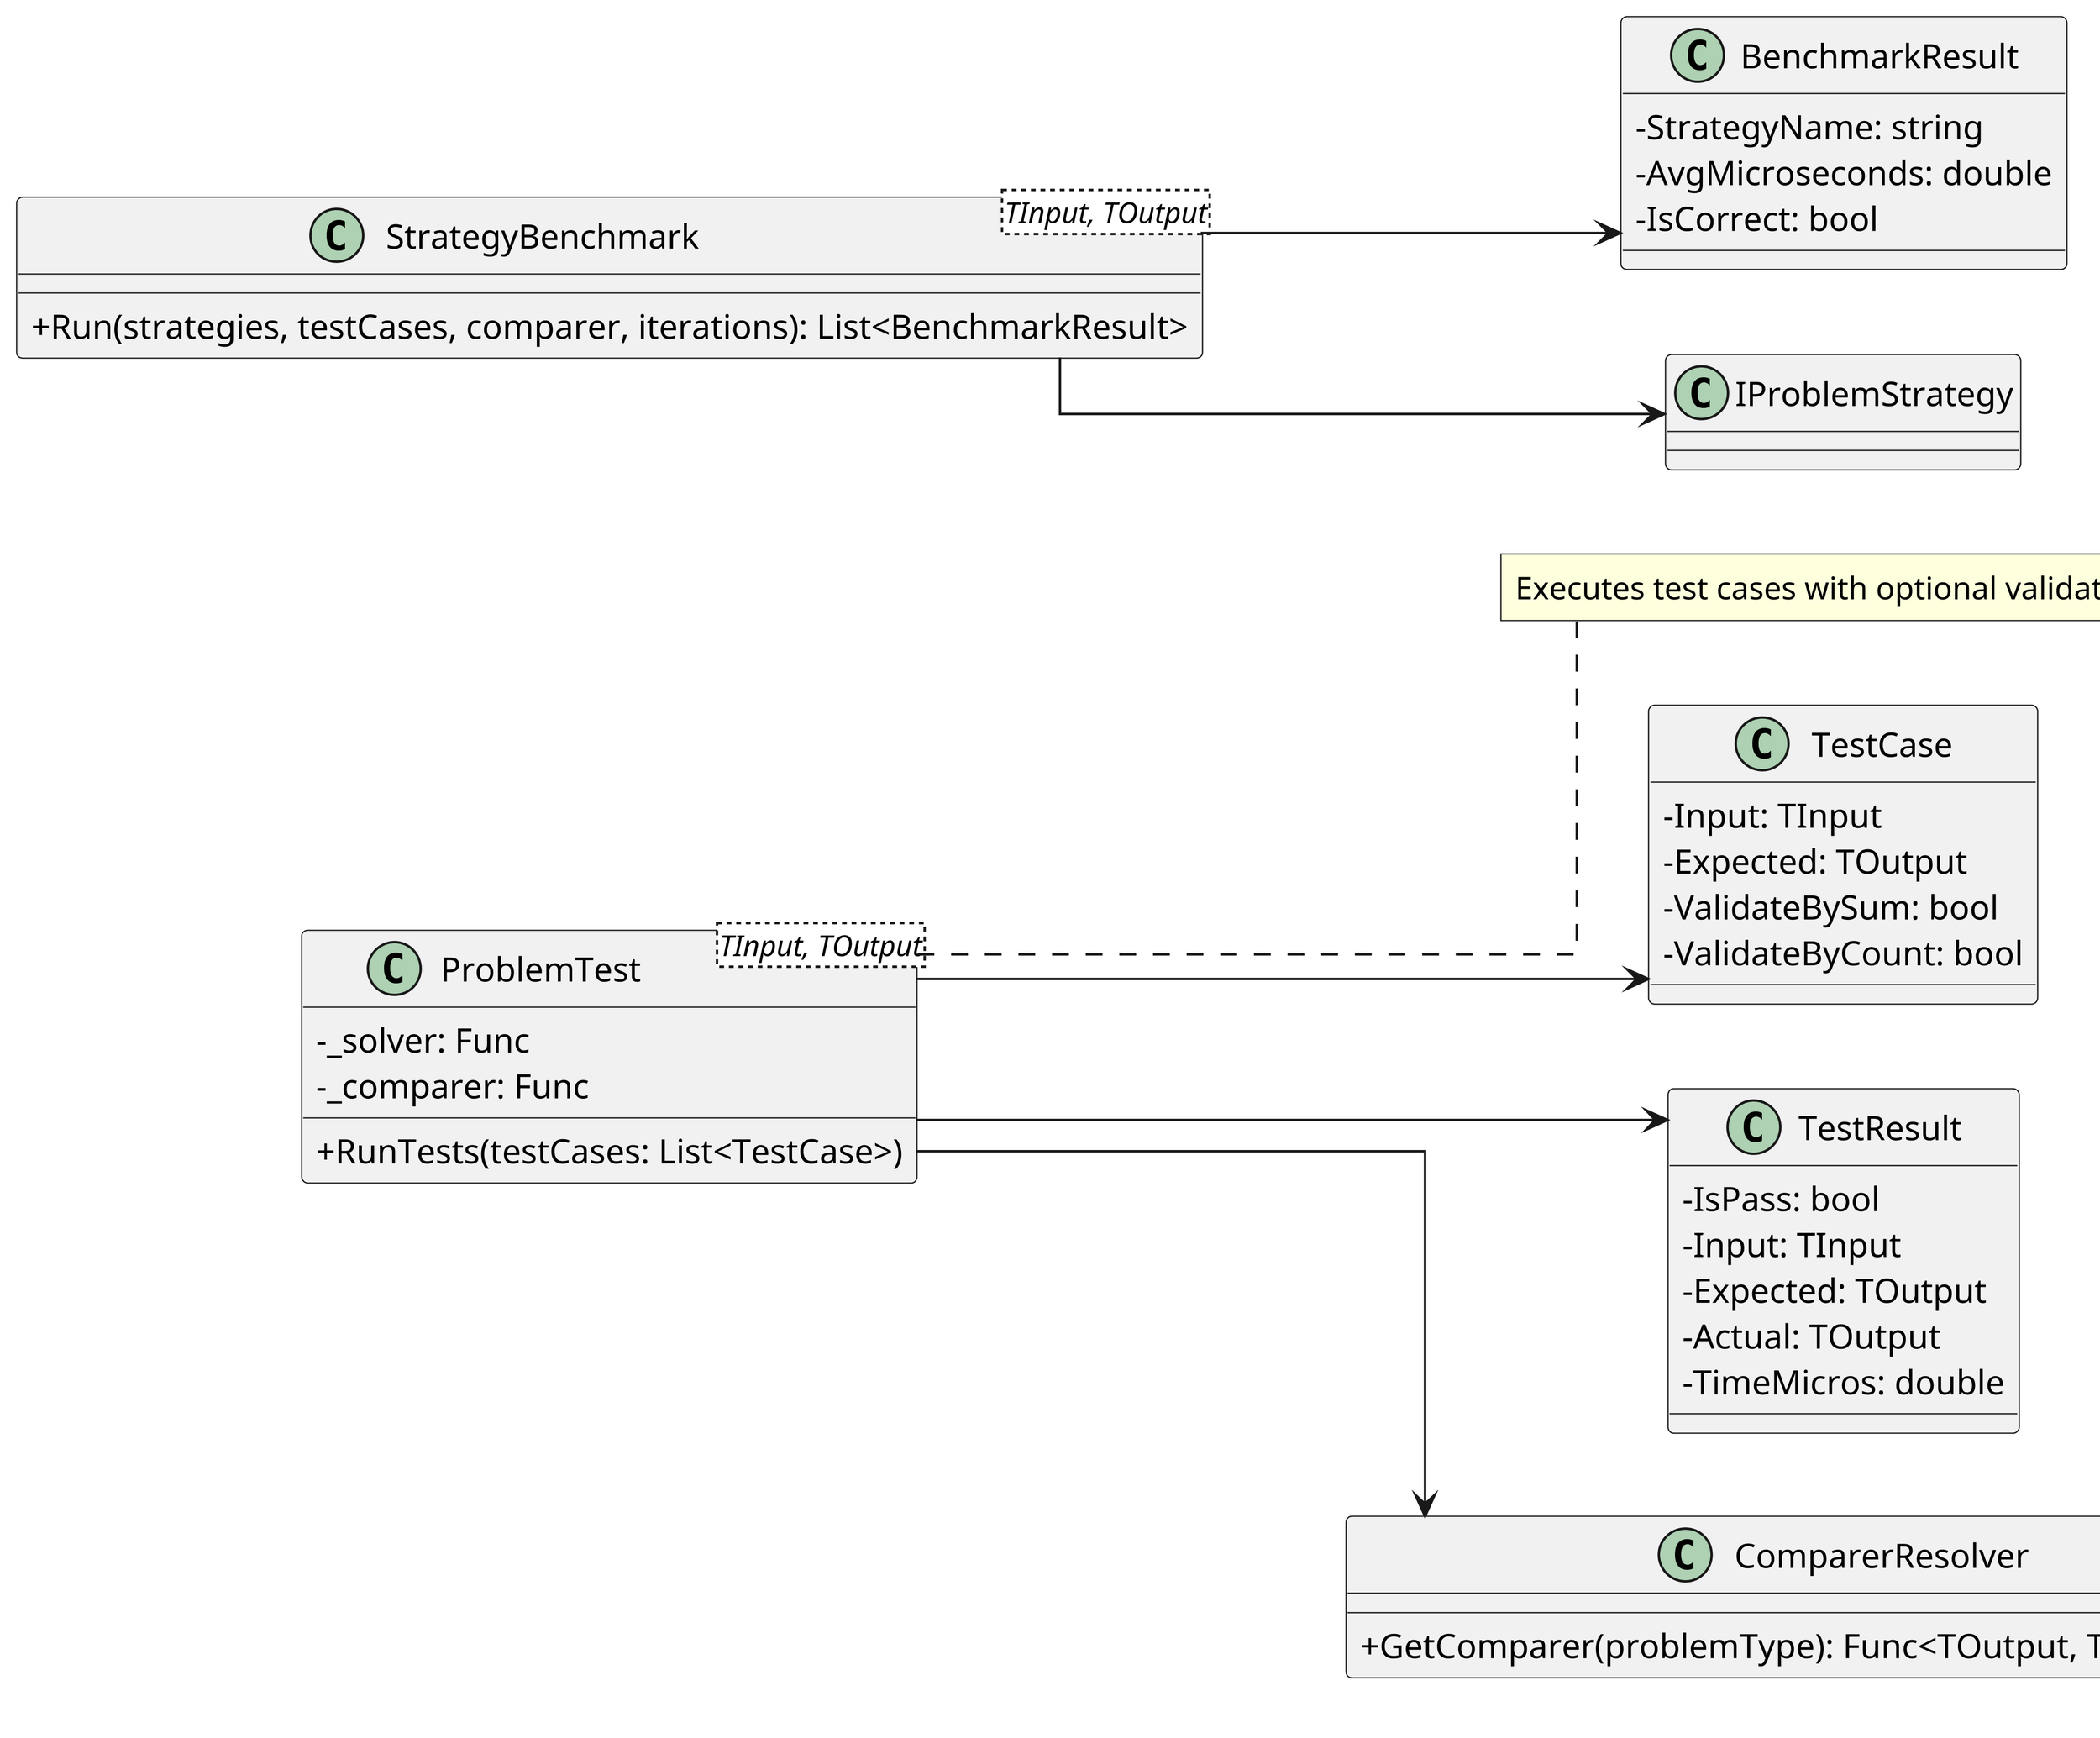 @startuml class-testharness
skinparam classAttributeIconSize 0
skinparam shadowing false
skinparam linetype ortho
skinparam dpi 300
left to right direction
scale 1.5

' === Test Harness Core ===
class ProblemTest<TInput, TOutput> {
    - _solver: Func
    - _comparer: Func
    + RunTests(testCases: List<TestCase>)
}
note right of ProblemTest
Executes test cases with optional validation
end note

class TestCase {
    - Input: TInput
    - Expected: TOutput
    - ValidateBySum: bool
    - ValidateByCount: bool
}

class TestResult {
    - IsPass: bool
    - Input: TInput
    - Expected: TOutput
    - Actual: TOutput
    - TimeMicros: double
}

' === Benchmarking ===
class StrategyBenchmark<TInput, TOutput> {
    + Run(strategies, testCases, comparer, iterations): List<BenchmarkResult>
}

class BenchmarkResult {
    - StrategyName: string
    - AvgMicroseconds: double
    - IsCorrect: bool
}

' === Comparer Logic ===
class ComparerResolver {
    + GetComparer(problemType): Func<TOutput, TOutput, bool>
}

class ComparerHelper {
    + ArraysEqual()
    + TripletSetsEqual()
    + ValidateBySum()
}

' === Relationships ===
ProblemTest --> TestCase
ProblemTest --> TestResult
ProblemTest --> ComparerResolver
ComparerResolver --> ComparerHelper

StrategyBenchmark --> BenchmarkResult
StrategyBenchmark --> IProblemStrategy

@enduml